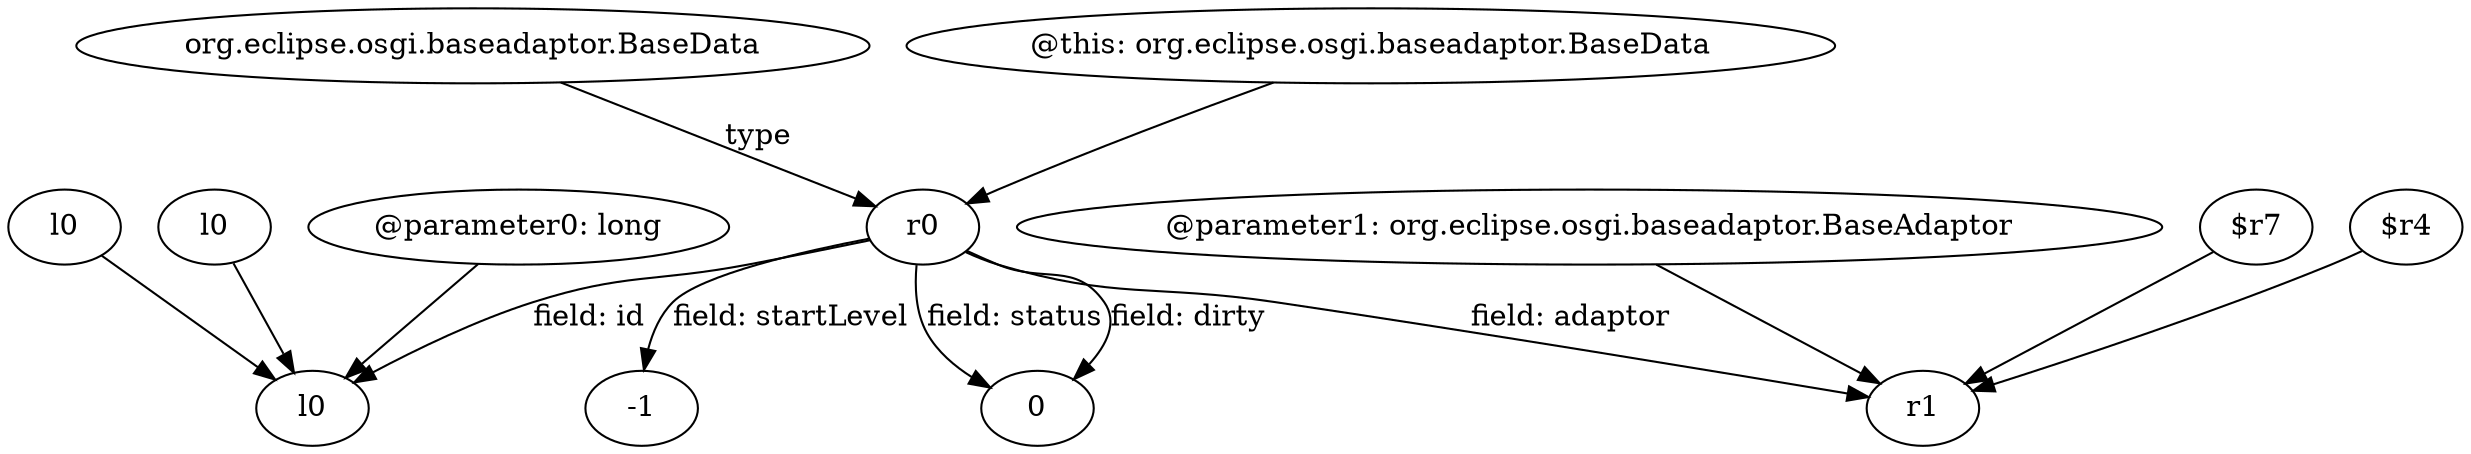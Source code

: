digraph g {
0[label="$r7"]
1[label="r1"]
0->1[label=""]
2[label="r0"]
3[label="-1"]
2->3[label="field: startLevel"]
4[label="org.eclipse.osgi.baseadaptor.BaseData"]
4->2[label="type"]
5[label="l0"]
6[label="l0"]
5->6[label=""]
2->6[label="field: id"]
7[label="0"]
2->7[label="field: status"]
2->7[label="field: dirty"]
8[label="$r4"]
8->1[label=""]
2->1[label="field: adaptor"]
9[label="@parameter1: org.eclipse.osgi.baseadaptor.BaseAdaptor"]
9->1[label=""]
10[label="@this: org.eclipse.osgi.baseadaptor.BaseData"]
10->2[label=""]
11[label="@parameter0: long"]
11->6[label=""]
12[label="l0"]
12->6[label=""]
}